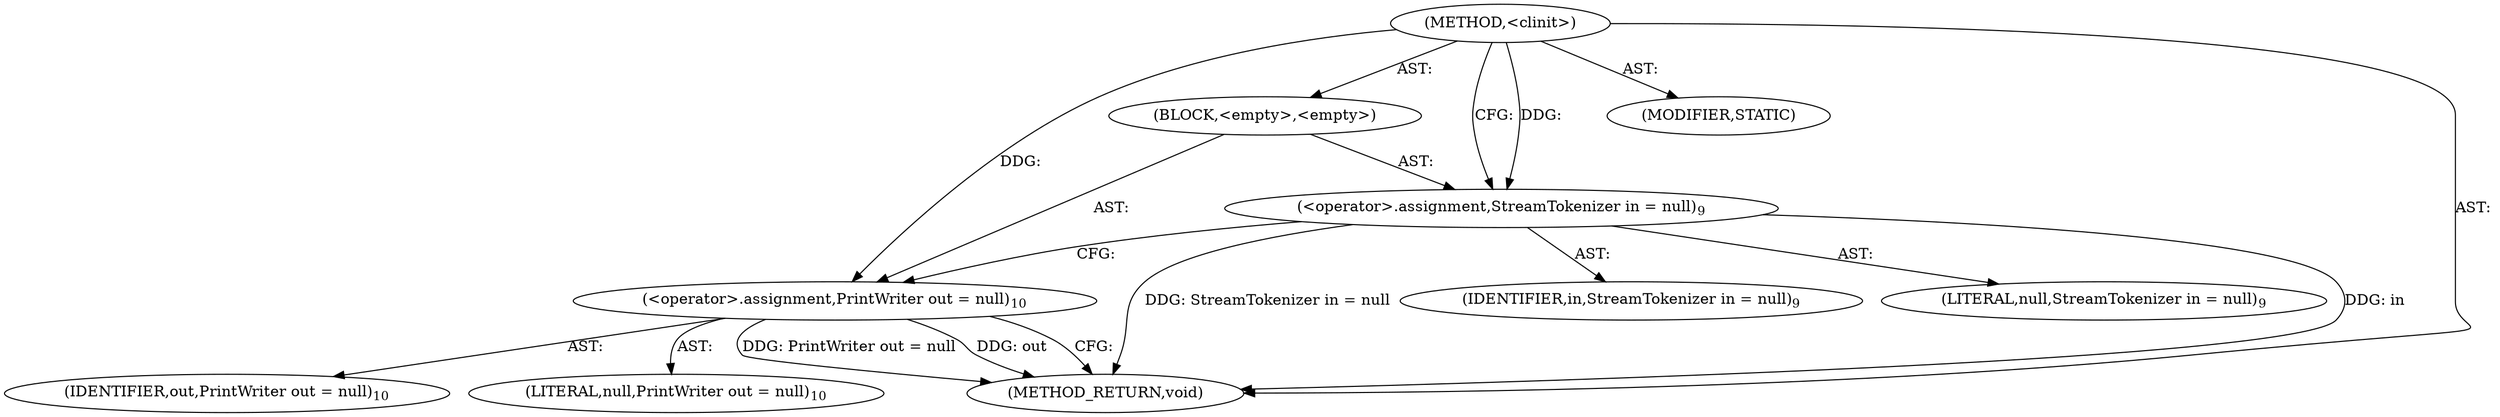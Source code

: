 digraph "&lt;clinit&gt;" {  
"183" [label = <(METHOD,&lt;clinit&gt;)> ]
"184" [label = <(BLOCK,&lt;empty&gt;,&lt;empty&gt;)> ]
"185" [label = <(&lt;operator&gt;.assignment,StreamTokenizer in = null)<SUB>9</SUB>> ]
"186" [label = <(IDENTIFIER,in,StreamTokenizer in = null)<SUB>9</SUB>> ]
"187" [label = <(LITERAL,null,StreamTokenizer in = null)<SUB>9</SUB>> ]
"188" [label = <(&lt;operator&gt;.assignment,PrintWriter out = null)<SUB>10</SUB>> ]
"189" [label = <(IDENTIFIER,out,PrintWriter out = null)<SUB>10</SUB>> ]
"190" [label = <(LITERAL,null,PrintWriter out = null)<SUB>10</SUB>> ]
"191" [label = <(MODIFIER,STATIC)> ]
"192" [label = <(METHOD_RETURN,void)> ]
  "183" -> "184"  [ label = "AST: "] 
  "183" -> "191"  [ label = "AST: "] 
  "183" -> "192"  [ label = "AST: "] 
  "184" -> "185"  [ label = "AST: "] 
  "184" -> "188"  [ label = "AST: "] 
  "185" -> "186"  [ label = "AST: "] 
  "185" -> "187"  [ label = "AST: "] 
  "188" -> "189"  [ label = "AST: "] 
  "188" -> "190"  [ label = "AST: "] 
  "185" -> "188"  [ label = "CFG: "] 
  "188" -> "192"  [ label = "CFG: "] 
  "183" -> "185"  [ label = "CFG: "] 
  "185" -> "192"  [ label = "DDG: StreamTokenizer in = null"] 
  "188" -> "192"  [ label = "DDG: PrintWriter out = null"] 
  "188" -> "192"  [ label = "DDG: out"] 
  "185" -> "192"  [ label = "DDG: in"] 
  "183" -> "185"  [ label = "DDG: "] 
  "183" -> "188"  [ label = "DDG: "] 
}
